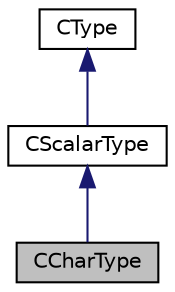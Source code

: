 digraph "CCharType"
{
  edge [fontname="Helvetica",fontsize="10",labelfontname="Helvetica",labelfontsize="10"];
  node [fontname="Helvetica",fontsize="10",shape=record];
  Node3 [label="CCharType",height=0.2,width=0.4,color="black", fillcolor="grey75", style="filled", fontcolor="black"];
  Node4 -> Node3 [dir="back",color="midnightblue",fontsize="10",style="solid",fontname="Helvetica"];
  Node4 [label="CScalarType",height=0.2,width=0.4,color="black", fillcolor="white", style="filled",URL="$classCScalarType.html",tooltip="abstract base class for scalar types "];
  Node5 -> Node4 [dir="back",color="midnightblue",fontsize="10",style="solid",fontname="Helvetica"];
  Node5 [label="CType",height=0.2,width=0.4,color="black", fillcolor="white", style="filled",URL="$classCType.html",tooltip="SnuPL base type. "];
}
